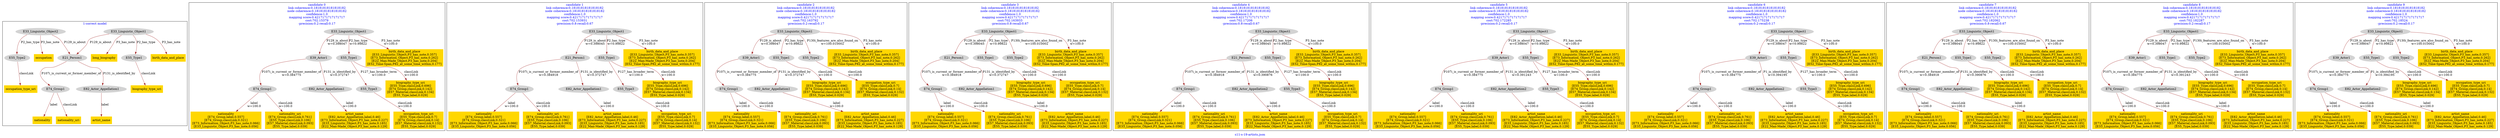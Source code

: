 digraph n0 {
fontcolor="blue"
remincross="true"
label="s11-s-19-artists.json"
subgraph cluster_0 {
label="1-correct model"
n2[style="filled",color="white",fillcolor="lightgray",label="E21_Person1"];
n3[style="filled",color="white",fillcolor="lightgray",label="E74_Group1"];
n4[style="filled",color="white",fillcolor="lightgray",label="E82_Actor_Appellation1"];
n5[style="filled",color="white",fillcolor="lightgray",label="E33_Linguistic_Object1"];
n6[style="filled",color="white",fillcolor="lightgray",label="E55_Type1"];
n7[shape="plaintext",style="filled",fillcolor="gold",label="birth_data_and_place"];
n8[shape="plaintext",style="filled",fillcolor="gold",label="long_biography"];
n9[style="filled",color="white",fillcolor="lightgray",label="E33_Linguistic_Object2"];
n10[style="filled",color="white",fillcolor="lightgray",label="E55_Type2"];
n11[shape="plaintext",style="filled",fillcolor="gold",label="occupation"];
n12[shape="plaintext",style="filled",fillcolor="gold",label="biography_type_uri"];
n13[shape="plaintext",style="filled",fillcolor="gold",label="occupation_type_uri"];
n14[shape="plaintext",style="filled",fillcolor="gold",label="nationality_uri"];
n15[shape="plaintext",style="filled",fillcolor="gold",label="nationality"];
n16[shape="plaintext",style="filled",fillcolor="gold",label="artist_name"];
}
subgraph cluster_1 {
label="candidate 0\nlink coherence:0.18181818181818182\nnode coherence:0.18181818181818182\nconfidence:1.0\nmapping score:0.4217171717171717\ncost:702.15379\n-precision:0.2-recall:0.17"
n18[style="filled",color="white",fillcolor="lightgray",label="E33_Linguistic_Object1"];
n19[style="filled",color="white",fillcolor="lightgray",label="E39_Actor1"];
n20[style="filled",color="white",fillcolor="lightgray",label="E55_Type1"];
n21[style="filled",color="white",fillcolor="lightgray",label="E74_Group1"];
n22[style="filled",color="white",fillcolor="lightgray",label="E82_Actor_Appellation1"];
n23[style="filled",color="white",fillcolor="lightgray",label="E55_Type3"];
n24[shape="plaintext",style="filled",fillcolor="gold",label="artist_name\n[E82_Actor_Appellation,label,0.46]\n[E73_Information_Object,P3_has_note,0.227]\n[E33_Linguistic_Object,P3_has_note,0.185]\n[E22_Man-Made_Object,P3_has_note,0.129]"];
n25[shape="plaintext",style="filled",fillcolor="gold",label="birth_data_and_place\n[E33_Linguistic_Object,P3_has_note,0.357]\n[E73_Information_Object,P3_has_note,0.262]\n[E22_Man-Made_Object,P3_has_note,0.204]\n[E52_Time-Span,P82_at_some_time_within,0.177]"];
n26[shape="plaintext",style="filled",fillcolor="gold",label="biography_type_uri\n[E55_Type,classLink,0.696]\n[E74_Group,classLink,0.142]\n[E57_Material,classLink,0.134]\n[E55_Type,label,0.029]"];
n27[shape="plaintext",style="filled",fillcolor="gold",label="nationality\n[E74_Group,label,0.557]\n[E74_Group,classLink,0.321]\n[E73_Information_Object,P3_has_note,0.066]\n[E33_Linguistic_Object,P3_has_note,0.056]"];
n28[shape="plaintext",style="filled",fillcolor="gold",label="occupation_type_uri\n[E55_Type,classLink,0.7]\n[E74_Group,classLink,0.14]\n[E57_Material,classLink,0.132]\n[E55_Type,label,0.029]"];
n29[shape="plaintext",style="filled",fillcolor="gold",label="nationality_uri\n[E74_Group,classLink,0.761]\n[E55_Type,classLink,0.106]\n[E57_Material,classLink,0.093]\n[E55_Type,label,0.039]"];
}
subgraph cluster_2 {
label="candidate 1\nlink coherence:0.18181818181818182\nnode coherence:0.18181818181818182\nconfidence:1.0\nmapping score:0.4217171717171717\ncost:702.153931\n-precision:0.8-recall:0.67"
n31[style="filled",color="white",fillcolor="lightgray",label="E21_Person1"];
n32[style="filled",color="white",fillcolor="lightgray",label="E74_Group1"];
n33[style="filled",color="white",fillcolor="lightgray",label="E82_Actor_Appellation1"];
n34[style="filled",color="white",fillcolor="lightgray",label="E33_Linguistic_Object1"];
n35[style="filled",color="white",fillcolor="lightgray",label="E55_Type1"];
n36[style="filled",color="white",fillcolor="lightgray",label="E55_Type3"];
n37[shape="plaintext",style="filled",fillcolor="gold",label="artist_name\n[E82_Actor_Appellation,label,0.46]\n[E73_Information_Object,P3_has_note,0.227]\n[E33_Linguistic_Object,P3_has_note,0.185]\n[E22_Man-Made_Object,P3_has_note,0.129]"];
n38[shape="plaintext",style="filled",fillcolor="gold",label="birth_data_and_place\n[E33_Linguistic_Object,P3_has_note,0.357]\n[E73_Information_Object,P3_has_note,0.262]\n[E22_Man-Made_Object,P3_has_note,0.204]\n[E52_Time-Span,P82_at_some_time_within,0.177]"];
n39[shape="plaintext",style="filled",fillcolor="gold",label="biography_type_uri\n[E55_Type,classLink,0.696]\n[E74_Group,classLink,0.142]\n[E57_Material,classLink,0.134]\n[E55_Type,label,0.029]"];
n40[shape="plaintext",style="filled",fillcolor="gold",label="nationality\n[E74_Group,label,0.557]\n[E74_Group,classLink,0.321]\n[E73_Information_Object,P3_has_note,0.066]\n[E33_Linguistic_Object,P3_has_note,0.056]"];
n41[shape="plaintext",style="filled",fillcolor="gold",label="occupation_type_uri\n[E55_Type,classLink,0.7]\n[E74_Group,classLink,0.14]\n[E57_Material,classLink,0.132]\n[E55_Type,label,0.029]"];
n42[shape="plaintext",style="filled",fillcolor="gold",label="nationality_uri\n[E74_Group,classLink,0.761]\n[E55_Type,classLink,0.106]\n[E57_Material,classLink,0.093]\n[E55_Type,label,0.039]"];
}
subgraph cluster_3 {
label="candidate 2\nlink coherence:0.18181818181818182\nnode coherence:0.18181818181818182\nconfidence:1.0\nmapping score:0.4217171717171717\ncost:702.163792\n-precision:0.2-recall:0.17"
n44[style="filled",color="white",fillcolor="lightgray",label="E33_Linguistic_Object1"];
n45[style="filled",color="white",fillcolor="lightgray",label="E39_Actor1"];
n46[style="filled",color="white",fillcolor="lightgray",label="E55_Type1"];
n47[style="filled",color="white",fillcolor="lightgray",label="E74_Group1"];
n48[style="filled",color="white",fillcolor="lightgray",label="E82_Actor_Appellation1"];
n49[style="filled",color="white",fillcolor="lightgray",label="E55_Type2"];
n50[shape="plaintext",style="filled",fillcolor="gold",label="artist_name\n[E82_Actor_Appellation,label,0.46]\n[E73_Information_Object,P3_has_note,0.227]\n[E33_Linguistic_Object,P3_has_note,0.185]\n[E22_Man-Made_Object,P3_has_note,0.129]"];
n51[shape="plaintext",style="filled",fillcolor="gold",label="birth_data_and_place\n[E33_Linguistic_Object,P3_has_note,0.357]\n[E73_Information_Object,P3_has_note,0.262]\n[E22_Man-Made_Object,P3_has_note,0.204]\n[E52_Time-Span,P82_at_some_time_within,0.177]"];
n52[shape="plaintext",style="filled",fillcolor="gold",label="occupation_type_uri\n[E55_Type,classLink,0.7]\n[E74_Group,classLink,0.14]\n[E57_Material,classLink,0.132]\n[E55_Type,label,0.029]"];
n53[shape="plaintext",style="filled",fillcolor="gold",label="biography_type_uri\n[E55_Type,classLink,0.696]\n[E74_Group,classLink,0.142]\n[E57_Material,classLink,0.134]\n[E55_Type,label,0.029]"];
n54[shape="plaintext",style="filled",fillcolor="gold",label="nationality\n[E74_Group,label,0.557]\n[E74_Group,classLink,0.321]\n[E73_Information_Object,P3_has_note,0.066]\n[E33_Linguistic_Object,P3_has_note,0.056]"];
n55[shape="plaintext",style="filled",fillcolor="gold",label="nationality_uri\n[E74_Group,classLink,0.761]\n[E55_Type,classLink,0.106]\n[E57_Material,classLink,0.093]\n[E55_Type,label,0.039]"];
}
subgraph cluster_4 {
label="candidate 3\nlink coherence:0.18181818181818182\nnode coherence:0.18181818181818182\nconfidence:1.0\nmapping score:0.4217171717171717\ncost:702.163933\n-precision:0.8-recall:0.67"
n57[style="filled",color="white",fillcolor="lightgray",label="E21_Person1"];
n58[style="filled",color="white",fillcolor="lightgray",label="E74_Group1"];
n59[style="filled",color="white",fillcolor="lightgray",label="E82_Actor_Appellation1"];
n60[style="filled",color="white",fillcolor="lightgray",label="E33_Linguistic_Object1"];
n61[style="filled",color="white",fillcolor="lightgray",label="E55_Type1"];
n62[style="filled",color="white",fillcolor="lightgray",label="E55_Type2"];
n63[shape="plaintext",style="filled",fillcolor="gold",label="artist_name\n[E82_Actor_Appellation,label,0.46]\n[E73_Information_Object,P3_has_note,0.227]\n[E33_Linguistic_Object,P3_has_note,0.185]\n[E22_Man-Made_Object,P3_has_note,0.129]"];
n64[shape="plaintext",style="filled",fillcolor="gold",label="birth_data_and_place\n[E33_Linguistic_Object,P3_has_note,0.357]\n[E73_Information_Object,P3_has_note,0.262]\n[E22_Man-Made_Object,P3_has_note,0.204]\n[E52_Time-Span,P82_at_some_time_within,0.177]"];
n65[shape="plaintext",style="filled",fillcolor="gold",label="occupation_type_uri\n[E55_Type,classLink,0.7]\n[E74_Group,classLink,0.14]\n[E57_Material,classLink,0.132]\n[E55_Type,label,0.029]"];
n66[shape="plaintext",style="filled",fillcolor="gold",label="biography_type_uri\n[E55_Type,classLink,0.696]\n[E74_Group,classLink,0.142]\n[E57_Material,classLink,0.134]\n[E55_Type,label,0.029]"];
n67[shape="plaintext",style="filled",fillcolor="gold",label="nationality\n[E74_Group,label,0.557]\n[E74_Group,classLink,0.321]\n[E73_Information_Object,P3_has_note,0.066]\n[E33_Linguistic_Object,P3_has_note,0.056]"];
n68[shape="plaintext",style="filled",fillcolor="gold",label="nationality_uri\n[E74_Group,classLink,0.761]\n[E55_Type,classLink,0.106]\n[E57_Material,classLink,0.093]\n[E55_Type,label,0.039]"];
}
subgraph cluster_5 {
label="candidate 4\nlink coherence:0.18181818181818182\nnode coherence:0.18181818181818182\nconfidence:1.0\nmapping score:0.4217171717171717\ncost:702.17206\n-precision:0.8-recall:0.67"
n70[style="filled",color="white",fillcolor="lightgray",label="E21_Person1"];
n71[style="filled",color="white",fillcolor="lightgray",label="E74_Group1"];
n72[style="filled",color="white",fillcolor="lightgray",label="E82_Actor_Appellation2"];
n73[style="filled",color="white",fillcolor="lightgray",label="E33_Linguistic_Object1"];
n74[style="filled",color="white",fillcolor="lightgray",label="E55_Type1"];
n75[style="filled",color="white",fillcolor="lightgray",label="E55_Type3"];
n76[shape="plaintext",style="filled",fillcolor="gold",label="birth_data_and_place\n[E33_Linguistic_Object,P3_has_note,0.357]\n[E73_Information_Object,P3_has_note,0.262]\n[E22_Man-Made_Object,P3_has_note,0.204]\n[E52_Time-Span,P82_at_some_time_within,0.177]"];
n77[shape="plaintext",style="filled",fillcolor="gold",label="biography_type_uri\n[E55_Type,classLink,0.696]\n[E74_Group,classLink,0.142]\n[E57_Material,classLink,0.134]\n[E55_Type,label,0.029]"];
n78[shape="plaintext",style="filled",fillcolor="gold",label="artist_name\n[E82_Actor_Appellation,label,0.46]\n[E73_Information_Object,P3_has_note,0.227]\n[E33_Linguistic_Object,P3_has_note,0.185]\n[E22_Man-Made_Object,P3_has_note,0.129]"];
n79[shape="plaintext",style="filled",fillcolor="gold",label="nationality\n[E74_Group,label,0.557]\n[E74_Group,classLink,0.321]\n[E73_Information_Object,P3_has_note,0.066]\n[E33_Linguistic_Object,P3_has_note,0.056]"];
n80[shape="plaintext",style="filled",fillcolor="gold",label="occupation_type_uri\n[E55_Type,classLink,0.7]\n[E74_Group,classLink,0.14]\n[E57_Material,classLink,0.132]\n[E55_Type,label,0.029]"];
n81[shape="plaintext",style="filled",fillcolor="gold",label="nationality_uri\n[E74_Group,classLink,0.761]\n[E55_Type,classLink,0.106]\n[E57_Material,classLink,0.093]\n[E55_Type,label,0.039]"];
}
subgraph cluster_6 {
label="candidate 5\nlink coherence:0.18181818181818182\nnode coherence:0.18181818181818182\nconfidence:1.0\nmapping score:0.4217171717171717\ncost:702.172285\n-precision:0.2-recall:0.17"
n83[style="filled",color="white",fillcolor="lightgray",label="E33_Linguistic_Object1"];
n84[style="filled",color="white",fillcolor="lightgray",label="E39_Actor1"];
n85[style="filled",color="white",fillcolor="lightgray",label="E55_Type1"];
n86[style="filled",color="white",fillcolor="lightgray",label="E74_Group1"];
n87[style="filled",color="white",fillcolor="lightgray",label="E82_Actor_Appellation2"];
n88[style="filled",color="white",fillcolor="lightgray",label="E55_Type3"];
n89[shape="plaintext",style="filled",fillcolor="gold",label="birth_data_and_place\n[E33_Linguistic_Object,P3_has_note,0.357]\n[E73_Information_Object,P3_has_note,0.262]\n[E22_Man-Made_Object,P3_has_note,0.204]\n[E52_Time-Span,P82_at_some_time_within,0.177]"];
n90[shape="plaintext",style="filled",fillcolor="gold",label="biography_type_uri\n[E55_Type,classLink,0.696]\n[E74_Group,classLink,0.142]\n[E57_Material,classLink,0.134]\n[E55_Type,label,0.029]"];
n91[shape="plaintext",style="filled",fillcolor="gold",label="artist_name\n[E82_Actor_Appellation,label,0.46]\n[E73_Information_Object,P3_has_note,0.227]\n[E33_Linguistic_Object,P3_has_note,0.185]\n[E22_Man-Made_Object,P3_has_note,0.129]"];
n92[shape="plaintext",style="filled",fillcolor="gold",label="nationality\n[E74_Group,label,0.557]\n[E74_Group,classLink,0.321]\n[E73_Information_Object,P3_has_note,0.066]\n[E33_Linguistic_Object,P3_has_note,0.056]"];
n93[shape="plaintext",style="filled",fillcolor="gold",label="occupation_type_uri\n[E55_Type,classLink,0.7]\n[E74_Group,classLink,0.14]\n[E57_Material,classLink,0.132]\n[E55_Type,label,0.029]"];
n94[shape="plaintext",style="filled",fillcolor="gold",label="nationality_uri\n[E74_Group,classLink,0.761]\n[E55_Type,classLink,0.106]\n[E57_Material,classLink,0.093]\n[E55_Type,label,0.039]"];
}
subgraph cluster_7 {
label="candidate 6\nlink coherence:0.18181818181818182\nnode coherence:0.18181818181818182\nconfidence:1.0\nmapping score:0.4217171717171717\ncost:702.175238\n-precision:0.2-recall:0.17"
n96[style="filled",color="white",fillcolor="lightgray",label="E33_Linguistic_Object1"];
n97[style="filled",color="white",fillcolor="lightgray",label="E39_Actor1"];
n98[style="filled",color="white",fillcolor="lightgray",label="E55_Type1"];
n99[style="filled",color="white",fillcolor="lightgray",label="E74_Group1"];
n100[style="filled",color="white",fillcolor="lightgray",label="E82_Actor_Appellation2"];
n101[style="filled",color="white",fillcolor="lightgray",label="E55_Type3"];
n102[shape="plaintext",style="filled",fillcolor="gold",label="birth_data_and_place\n[E33_Linguistic_Object,P3_has_note,0.357]\n[E73_Information_Object,P3_has_note,0.262]\n[E22_Man-Made_Object,P3_has_note,0.204]\n[E52_Time-Span,P82_at_some_time_within,0.177]"];
n103[shape="plaintext",style="filled",fillcolor="gold",label="biography_type_uri\n[E55_Type,classLink,0.696]\n[E74_Group,classLink,0.142]\n[E57_Material,classLink,0.134]\n[E55_Type,label,0.029]"];
n104[shape="plaintext",style="filled",fillcolor="gold",label="artist_name\n[E82_Actor_Appellation,label,0.46]\n[E73_Information_Object,P3_has_note,0.227]\n[E33_Linguistic_Object,P3_has_note,0.185]\n[E22_Man-Made_Object,P3_has_note,0.129]"];
n105[shape="plaintext",style="filled",fillcolor="gold",label="nationality\n[E74_Group,label,0.557]\n[E74_Group,classLink,0.321]\n[E73_Information_Object,P3_has_note,0.066]\n[E33_Linguistic_Object,P3_has_note,0.056]"];
n106[shape="plaintext",style="filled",fillcolor="gold",label="occupation_type_uri\n[E55_Type,classLink,0.7]\n[E74_Group,classLink,0.14]\n[E57_Material,classLink,0.132]\n[E55_Type,label,0.029]"];
n107[shape="plaintext",style="filled",fillcolor="gold",label="nationality_uri\n[E74_Group,classLink,0.761]\n[E55_Type,classLink,0.106]\n[E57_Material,classLink,0.093]\n[E55_Type,label,0.039]"];
}
subgraph cluster_8 {
label="candidate 7\nlink coherence:0.18181818181818182\nnode coherence:0.18181818181818182\nconfidence:1.0\nmapping score:0.4217171717171717\ncost:702.182062\n-precision:0.8-recall:0.67"
n109[style="filled",color="white",fillcolor="lightgray",label="E21_Person1"];
n110[style="filled",color="white",fillcolor="lightgray",label="E74_Group1"];
n111[style="filled",color="white",fillcolor="lightgray",label="E82_Actor_Appellation2"];
n112[style="filled",color="white",fillcolor="lightgray",label="E33_Linguistic_Object1"];
n113[style="filled",color="white",fillcolor="lightgray",label="E55_Type1"];
n114[style="filled",color="white",fillcolor="lightgray",label="E55_Type2"];
n115[shape="plaintext",style="filled",fillcolor="gold",label="birth_data_and_place\n[E33_Linguistic_Object,P3_has_note,0.357]\n[E73_Information_Object,P3_has_note,0.262]\n[E22_Man-Made_Object,P3_has_note,0.204]\n[E52_Time-Span,P82_at_some_time_within,0.177]"];
n116[shape="plaintext",style="filled",fillcolor="gold",label="occupation_type_uri\n[E55_Type,classLink,0.7]\n[E74_Group,classLink,0.14]\n[E57_Material,classLink,0.132]\n[E55_Type,label,0.029]"];
n117[shape="plaintext",style="filled",fillcolor="gold",label="biography_type_uri\n[E55_Type,classLink,0.696]\n[E74_Group,classLink,0.142]\n[E57_Material,classLink,0.134]\n[E55_Type,label,0.029]"];
n118[shape="plaintext",style="filled",fillcolor="gold",label="artist_name\n[E82_Actor_Appellation,label,0.46]\n[E73_Information_Object,P3_has_note,0.227]\n[E33_Linguistic_Object,P3_has_note,0.185]\n[E22_Man-Made_Object,P3_has_note,0.129]"];
n119[shape="plaintext",style="filled",fillcolor="gold",label="nationality\n[E74_Group,label,0.557]\n[E74_Group,classLink,0.321]\n[E73_Information_Object,P3_has_note,0.066]\n[E33_Linguistic_Object,P3_has_note,0.056]"];
n120[shape="plaintext",style="filled",fillcolor="gold",label="nationality_uri\n[E74_Group,classLink,0.761]\n[E55_Type,classLink,0.106]\n[E57_Material,classLink,0.093]\n[E55_Type,label,0.039]"];
}
subgraph cluster_9 {
label="candidate 8\nlink coherence:0.18181818181818182\nnode coherence:0.18181818181818182\nconfidence:1.0\nmapping score:0.4217171717171717\ncost:702.182287\n-precision:0.2-recall:0.17"
n122[style="filled",color="white",fillcolor="lightgray",label="E33_Linguistic_Object1"];
n123[style="filled",color="white",fillcolor="lightgray",label="E39_Actor1"];
n124[style="filled",color="white",fillcolor="lightgray",label="E55_Type1"];
n125[style="filled",color="white",fillcolor="lightgray",label="E74_Group1"];
n126[style="filled",color="white",fillcolor="lightgray",label="E82_Actor_Appellation2"];
n127[style="filled",color="white",fillcolor="lightgray",label="E55_Type2"];
n128[shape="plaintext",style="filled",fillcolor="gold",label="birth_data_and_place\n[E33_Linguistic_Object,P3_has_note,0.357]\n[E73_Information_Object,P3_has_note,0.262]\n[E22_Man-Made_Object,P3_has_note,0.204]\n[E52_Time-Span,P82_at_some_time_within,0.177]"];
n129[shape="plaintext",style="filled",fillcolor="gold",label="occupation_type_uri\n[E55_Type,classLink,0.7]\n[E74_Group,classLink,0.14]\n[E57_Material,classLink,0.132]\n[E55_Type,label,0.029]"];
n130[shape="plaintext",style="filled",fillcolor="gold",label="biography_type_uri\n[E55_Type,classLink,0.696]\n[E74_Group,classLink,0.142]\n[E57_Material,classLink,0.134]\n[E55_Type,label,0.029]"];
n131[shape="plaintext",style="filled",fillcolor="gold",label="artist_name\n[E82_Actor_Appellation,label,0.46]\n[E73_Information_Object,P3_has_note,0.227]\n[E33_Linguistic_Object,P3_has_note,0.185]\n[E22_Man-Made_Object,P3_has_note,0.129]"];
n132[shape="plaintext",style="filled",fillcolor="gold",label="nationality\n[E74_Group,label,0.557]\n[E74_Group,classLink,0.321]\n[E73_Information_Object,P3_has_note,0.066]\n[E33_Linguistic_Object,P3_has_note,0.056]"];
n133[shape="plaintext",style="filled",fillcolor="gold",label="nationality_uri\n[E74_Group,classLink,0.761]\n[E55_Type,classLink,0.106]\n[E57_Material,classLink,0.093]\n[E55_Type,label,0.039]"];
}
subgraph cluster_10 {
label="candidate 9\nlink coherence:0.18181818181818182\nnode coherence:0.18181818181818182\nconfidence:1.0\nmapping score:0.4217171717171717\ncost:702.18524\n-precision:0.2-recall:0.17"
n135[style="filled",color="white",fillcolor="lightgray",label="E33_Linguistic_Object1"];
n136[style="filled",color="white",fillcolor="lightgray",label="E39_Actor1"];
n137[style="filled",color="white",fillcolor="lightgray",label="E55_Type1"];
n138[style="filled",color="white",fillcolor="lightgray",label="E74_Group1"];
n139[style="filled",color="white",fillcolor="lightgray",label="E82_Actor_Appellation2"];
n140[style="filled",color="white",fillcolor="lightgray",label="E55_Type2"];
n141[shape="plaintext",style="filled",fillcolor="gold",label="birth_data_and_place\n[E33_Linguistic_Object,P3_has_note,0.357]\n[E73_Information_Object,P3_has_note,0.262]\n[E22_Man-Made_Object,P3_has_note,0.204]\n[E52_Time-Span,P82_at_some_time_within,0.177]"];
n142[shape="plaintext",style="filled",fillcolor="gold",label="occupation_type_uri\n[E55_Type,classLink,0.7]\n[E74_Group,classLink,0.14]\n[E57_Material,classLink,0.132]\n[E55_Type,label,0.029]"];
n143[shape="plaintext",style="filled",fillcolor="gold",label="biography_type_uri\n[E55_Type,classLink,0.696]\n[E74_Group,classLink,0.142]\n[E57_Material,classLink,0.134]\n[E55_Type,label,0.029]"];
n144[shape="plaintext",style="filled",fillcolor="gold",label="artist_name\n[E82_Actor_Appellation,label,0.46]\n[E73_Information_Object,P3_has_note,0.227]\n[E33_Linguistic_Object,P3_has_note,0.185]\n[E22_Man-Made_Object,P3_has_note,0.129]"];
n145[shape="plaintext",style="filled",fillcolor="gold",label="nationality\n[E74_Group,label,0.557]\n[E74_Group,classLink,0.321]\n[E73_Information_Object,P3_has_note,0.066]\n[E33_Linguistic_Object,P3_has_note,0.056]"];
n146[shape="plaintext",style="filled",fillcolor="gold",label="nationality_uri\n[E74_Group,classLink,0.761]\n[E55_Type,classLink,0.106]\n[E57_Material,classLink,0.093]\n[E55_Type,label,0.039]"];
}
n2 -> n3[color="brown",fontcolor="black",label="P107i_is_current_or_former_member_of"]
n2 -> n4[color="brown",fontcolor="black",label="P131_is_identified_by"]
n5 -> n2[color="brown",fontcolor="black",label="P129_is_about"]
n5 -> n6[color="brown",fontcolor="black",label="P2_has_type"]
n5 -> n7[color="brown",fontcolor="black",label="P3_has_note"]
n5 -> n8[color="brown",fontcolor="black",label="P3_has_note"]
n9 -> n2[color="brown",fontcolor="black",label="P129_is_about"]
n9 -> n10[color="brown",fontcolor="black",label="P2_has_type"]
n9 -> n11[color="brown",fontcolor="black",label="P3_has_note"]
n6 -> n12[color="brown",fontcolor="black",label="classLink"]
n10 -> n13[color="brown",fontcolor="black",label="classLink"]
n3 -> n14[color="brown",fontcolor="black",label="classLink"]
n3 -> n15[color="brown",fontcolor="black",label="label"]
n4 -> n16[color="brown",fontcolor="black",label="label"]
n18 -> n19[color="brown",fontcolor="black",label="P129_is_about\nw=0.398047"]
n18 -> n20[color="brown",fontcolor="black",label="P2_has_type\nw=0.99822"]
n19 -> n21[color="brown",fontcolor="black",label="P107i_is_current_or_former_member_of\nw=0.384775"]
n19 -> n22[color="brown",fontcolor="black",label="P131_is_identified_by\nw=0.372747"]
n20 -> n23[color="brown",fontcolor="black",label="P127_has_broader_term\nw=100.0"]
n22 -> n24[color="brown",fontcolor="black",label="label\nw=100.0"]
n18 -> n25[color="brown",fontcolor="black",label="P3_has_note\nw=100.0"]
n20 -> n26[color="brown",fontcolor="black",label="classLink\nw=100.0"]
n21 -> n27[color="brown",fontcolor="black",label="label\nw=100.0"]
n23 -> n28[color="brown",fontcolor="black",label="classLink\nw=100.0"]
n21 -> n29[color="brown",fontcolor="black",label="classLink\nw=100.0"]
n31 -> n32[color="brown",fontcolor="black",label="P107i_is_current_or_former_member_of\nw=0.384918"]
n31 -> n33[color="brown",fontcolor="black",label="P131_is_identified_by\nw=0.372747"]
n34 -> n31[color="brown",fontcolor="black",label="P129_is_about\nw=0.398045"]
n34 -> n35[color="brown",fontcolor="black",label="P2_has_type\nw=0.99822"]
n35 -> n36[color="brown",fontcolor="black",label="P127_has_broader_term\nw=100.0"]
n33 -> n37[color="brown",fontcolor="black",label="label\nw=100.0"]
n34 -> n38[color="brown",fontcolor="black",label="P3_has_note\nw=100.0"]
n35 -> n39[color="brown",fontcolor="black",label="classLink\nw=100.0"]
n32 -> n40[color="brown",fontcolor="black",label="label\nw=100.0"]
n36 -> n41[color="brown",fontcolor="black",label="classLink\nw=100.0"]
n32 -> n42[color="brown",fontcolor="black",label="classLink\nw=100.0"]
n44 -> n45[color="brown",fontcolor="black",label="P129_is_about\nw=0.398047"]
n44 -> n46[color="brown",fontcolor="black",label="P2_has_type\nw=0.99822"]
n45 -> n47[color="brown",fontcolor="black",label="P107i_is_current_or_former_member_of\nw=0.384775"]
n45 -> n48[color="brown",fontcolor="black",label="P131_is_identified_by\nw=0.372747"]
n44 -> n49[color="brown",fontcolor="black",label="P130i_features_are_also_found_on\nw=100.010002"]
n48 -> n50[color="brown",fontcolor="black",label="label\nw=100.0"]
n44 -> n51[color="brown",fontcolor="black",label="P3_has_note\nw=100.0"]
n49 -> n52[color="brown",fontcolor="black",label="classLink\nw=100.0"]
n46 -> n53[color="brown",fontcolor="black",label="classLink\nw=100.0"]
n47 -> n54[color="brown",fontcolor="black",label="label\nw=100.0"]
n47 -> n55[color="brown",fontcolor="black",label="classLink\nw=100.0"]
n57 -> n58[color="brown",fontcolor="black",label="P107i_is_current_or_former_member_of\nw=0.384918"]
n57 -> n59[color="brown",fontcolor="black",label="P131_is_identified_by\nw=0.372747"]
n60 -> n57[color="brown",fontcolor="black",label="P129_is_about\nw=0.398045"]
n60 -> n61[color="brown",fontcolor="black",label="P2_has_type\nw=0.99822"]
n60 -> n62[color="brown",fontcolor="black",label="P130i_features_are_also_found_on\nw=100.010002"]
n59 -> n63[color="brown",fontcolor="black",label="label\nw=100.0"]
n60 -> n64[color="brown",fontcolor="black",label="P3_has_note\nw=100.0"]
n62 -> n65[color="brown",fontcolor="black",label="classLink\nw=100.0"]
n61 -> n66[color="brown",fontcolor="black",label="classLink\nw=100.0"]
n58 -> n67[color="brown",fontcolor="black",label="label\nw=100.0"]
n58 -> n68[color="brown",fontcolor="black",label="classLink\nw=100.0"]
n70 -> n71[color="brown",fontcolor="black",label="P107i_is_current_or_former_member_of\nw=0.384918"]
n70 -> n72[color="brown",fontcolor="black",label="P131_is_identified_by\nw=0.390876"]
n73 -> n70[color="brown",fontcolor="black",label="P129_is_about\nw=0.398045"]
n73 -> n74[color="brown",fontcolor="black",label="P2_has_type\nw=0.99822"]
n74 -> n75[color="brown",fontcolor="black",label="P127_has_broader_term\nw=100.0"]
n73 -> n76[color="brown",fontcolor="black",label="P3_has_note\nw=100.0"]
n74 -> n77[color="brown",fontcolor="black",label="classLink\nw=100.0"]
n72 -> n78[color="brown",fontcolor="black",label="label\nw=100.0"]
n71 -> n79[color="brown",fontcolor="black",label="label\nw=100.0"]
n75 -> n80[color="brown",fontcolor="black",label="classLink\nw=100.0"]
n71 -> n81[color="brown",fontcolor="black",label="classLink\nw=100.0"]
n83 -> n84[color="brown",fontcolor="black",label="P129_is_about\nw=0.398047"]
n83 -> n85[color="brown",fontcolor="black",label="P2_has_type\nw=0.99822"]
n84 -> n86[color="brown",fontcolor="black",label="P107i_is_current_or_former_member_of\nw=0.384775"]
n84 -> n87[color="brown",fontcolor="black",label="P131_is_identified_by\nw=0.391243"]
n85 -> n88[color="brown",fontcolor="black",label="P127_has_broader_term\nw=100.0"]
n83 -> n89[color="brown",fontcolor="black",label="P3_has_note\nw=100.0"]
n85 -> n90[color="brown",fontcolor="black",label="classLink\nw=100.0"]
n87 -> n91[color="brown",fontcolor="black",label="label\nw=100.0"]
n86 -> n92[color="brown",fontcolor="black",label="label\nw=100.0"]
n88 -> n93[color="brown",fontcolor="black",label="classLink\nw=100.0"]
n86 -> n94[color="brown",fontcolor="black",label="classLink\nw=100.0"]
n96 -> n97[color="brown",fontcolor="black",label="P129_is_about\nw=0.398047"]
n96 -> n98[color="brown",fontcolor="black",label="P2_has_type\nw=0.99822"]
n97 -> n99[color="brown",fontcolor="black",label="P107i_is_current_or_former_member_of\nw=0.384775"]
n97 -> n100[color="brown",fontcolor="black",label="P1_is_identified_by\nw=0.394195"]
n98 -> n101[color="brown",fontcolor="black",label="P127_has_broader_term\nw=100.0"]
n96 -> n102[color="brown",fontcolor="black",label="P3_has_note\nw=100.0"]
n98 -> n103[color="brown",fontcolor="black",label="classLink\nw=100.0"]
n100 -> n104[color="brown",fontcolor="black",label="label\nw=100.0"]
n99 -> n105[color="brown",fontcolor="black",label="label\nw=100.0"]
n101 -> n106[color="brown",fontcolor="black",label="classLink\nw=100.0"]
n99 -> n107[color="brown",fontcolor="black",label="classLink\nw=100.0"]
n109 -> n110[color="brown",fontcolor="black",label="P107i_is_current_or_former_member_of\nw=0.384918"]
n109 -> n111[color="brown",fontcolor="black",label="P131_is_identified_by\nw=0.390876"]
n112 -> n109[color="brown",fontcolor="black",label="P129_is_about\nw=0.398045"]
n112 -> n113[color="brown",fontcolor="black",label="P2_has_type\nw=0.99822"]
n112 -> n114[color="brown",fontcolor="black",label="P130i_features_are_also_found_on\nw=100.010002"]
n112 -> n115[color="brown",fontcolor="black",label="P3_has_note\nw=100.0"]
n114 -> n116[color="brown",fontcolor="black",label="classLink\nw=100.0"]
n113 -> n117[color="brown",fontcolor="black",label="classLink\nw=100.0"]
n111 -> n118[color="brown",fontcolor="black",label="label\nw=100.0"]
n110 -> n119[color="brown",fontcolor="black",label="label\nw=100.0"]
n110 -> n120[color="brown",fontcolor="black",label="classLink\nw=100.0"]
n122 -> n123[color="brown",fontcolor="black",label="P129_is_about\nw=0.398047"]
n122 -> n124[color="brown",fontcolor="black",label="P2_has_type\nw=0.99822"]
n123 -> n125[color="brown",fontcolor="black",label="P107i_is_current_or_former_member_of\nw=0.384775"]
n123 -> n126[color="brown",fontcolor="black",label="P131_is_identified_by\nw=0.391243"]
n122 -> n127[color="brown",fontcolor="black",label="P130i_features_are_also_found_on\nw=100.010002"]
n122 -> n128[color="brown",fontcolor="black",label="P3_has_note\nw=100.0"]
n127 -> n129[color="brown",fontcolor="black",label="classLink\nw=100.0"]
n124 -> n130[color="brown",fontcolor="black",label="classLink\nw=100.0"]
n126 -> n131[color="brown",fontcolor="black",label="label\nw=100.0"]
n125 -> n132[color="brown",fontcolor="black",label="label\nw=100.0"]
n125 -> n133[color="brown",fontcolor="black",label="classLink\nw=100.0"]
n135 -> n136[color="brown",fontcolor="black",label="P129_is_about\nw=0.398047"]
n135 -> n137[color="brown",fontcolor="black",label="P2_has_type\nw=0.99822"]
n136 -> n138[color="brown",fontcolor="black",label="P107i_is_current_or_former_member_of\nw=0.384775"]
n136 -> n139[color="brown",fontcolor="black",label="P1_is_identified_by\nw=0.394195"]
n135 -> n140[color="brown",fontcolor="black",label="P130i_features_are_also_found_on\nw=100.010002"]
n135 -> n141[color="brown",fontcolor="black",label="P3_has_note\nw=100.0"]
n140 -> n142[color="brown",fontcolor="black",label="classLink\nw=100.0"]
n137 -> n143[color="brown",fontcolor="black",label="classLink\nw=100.0"]
n139 -> n144[color="brown",fontcolor="black",label="label\nw=100.0"]
n138 -> n145[color="brown",fontcolor="black",label="label\nw=100.0"]
n138 -> n146[color="brown",fontcolor="black",label="classLink\nw=100.0"]
}
